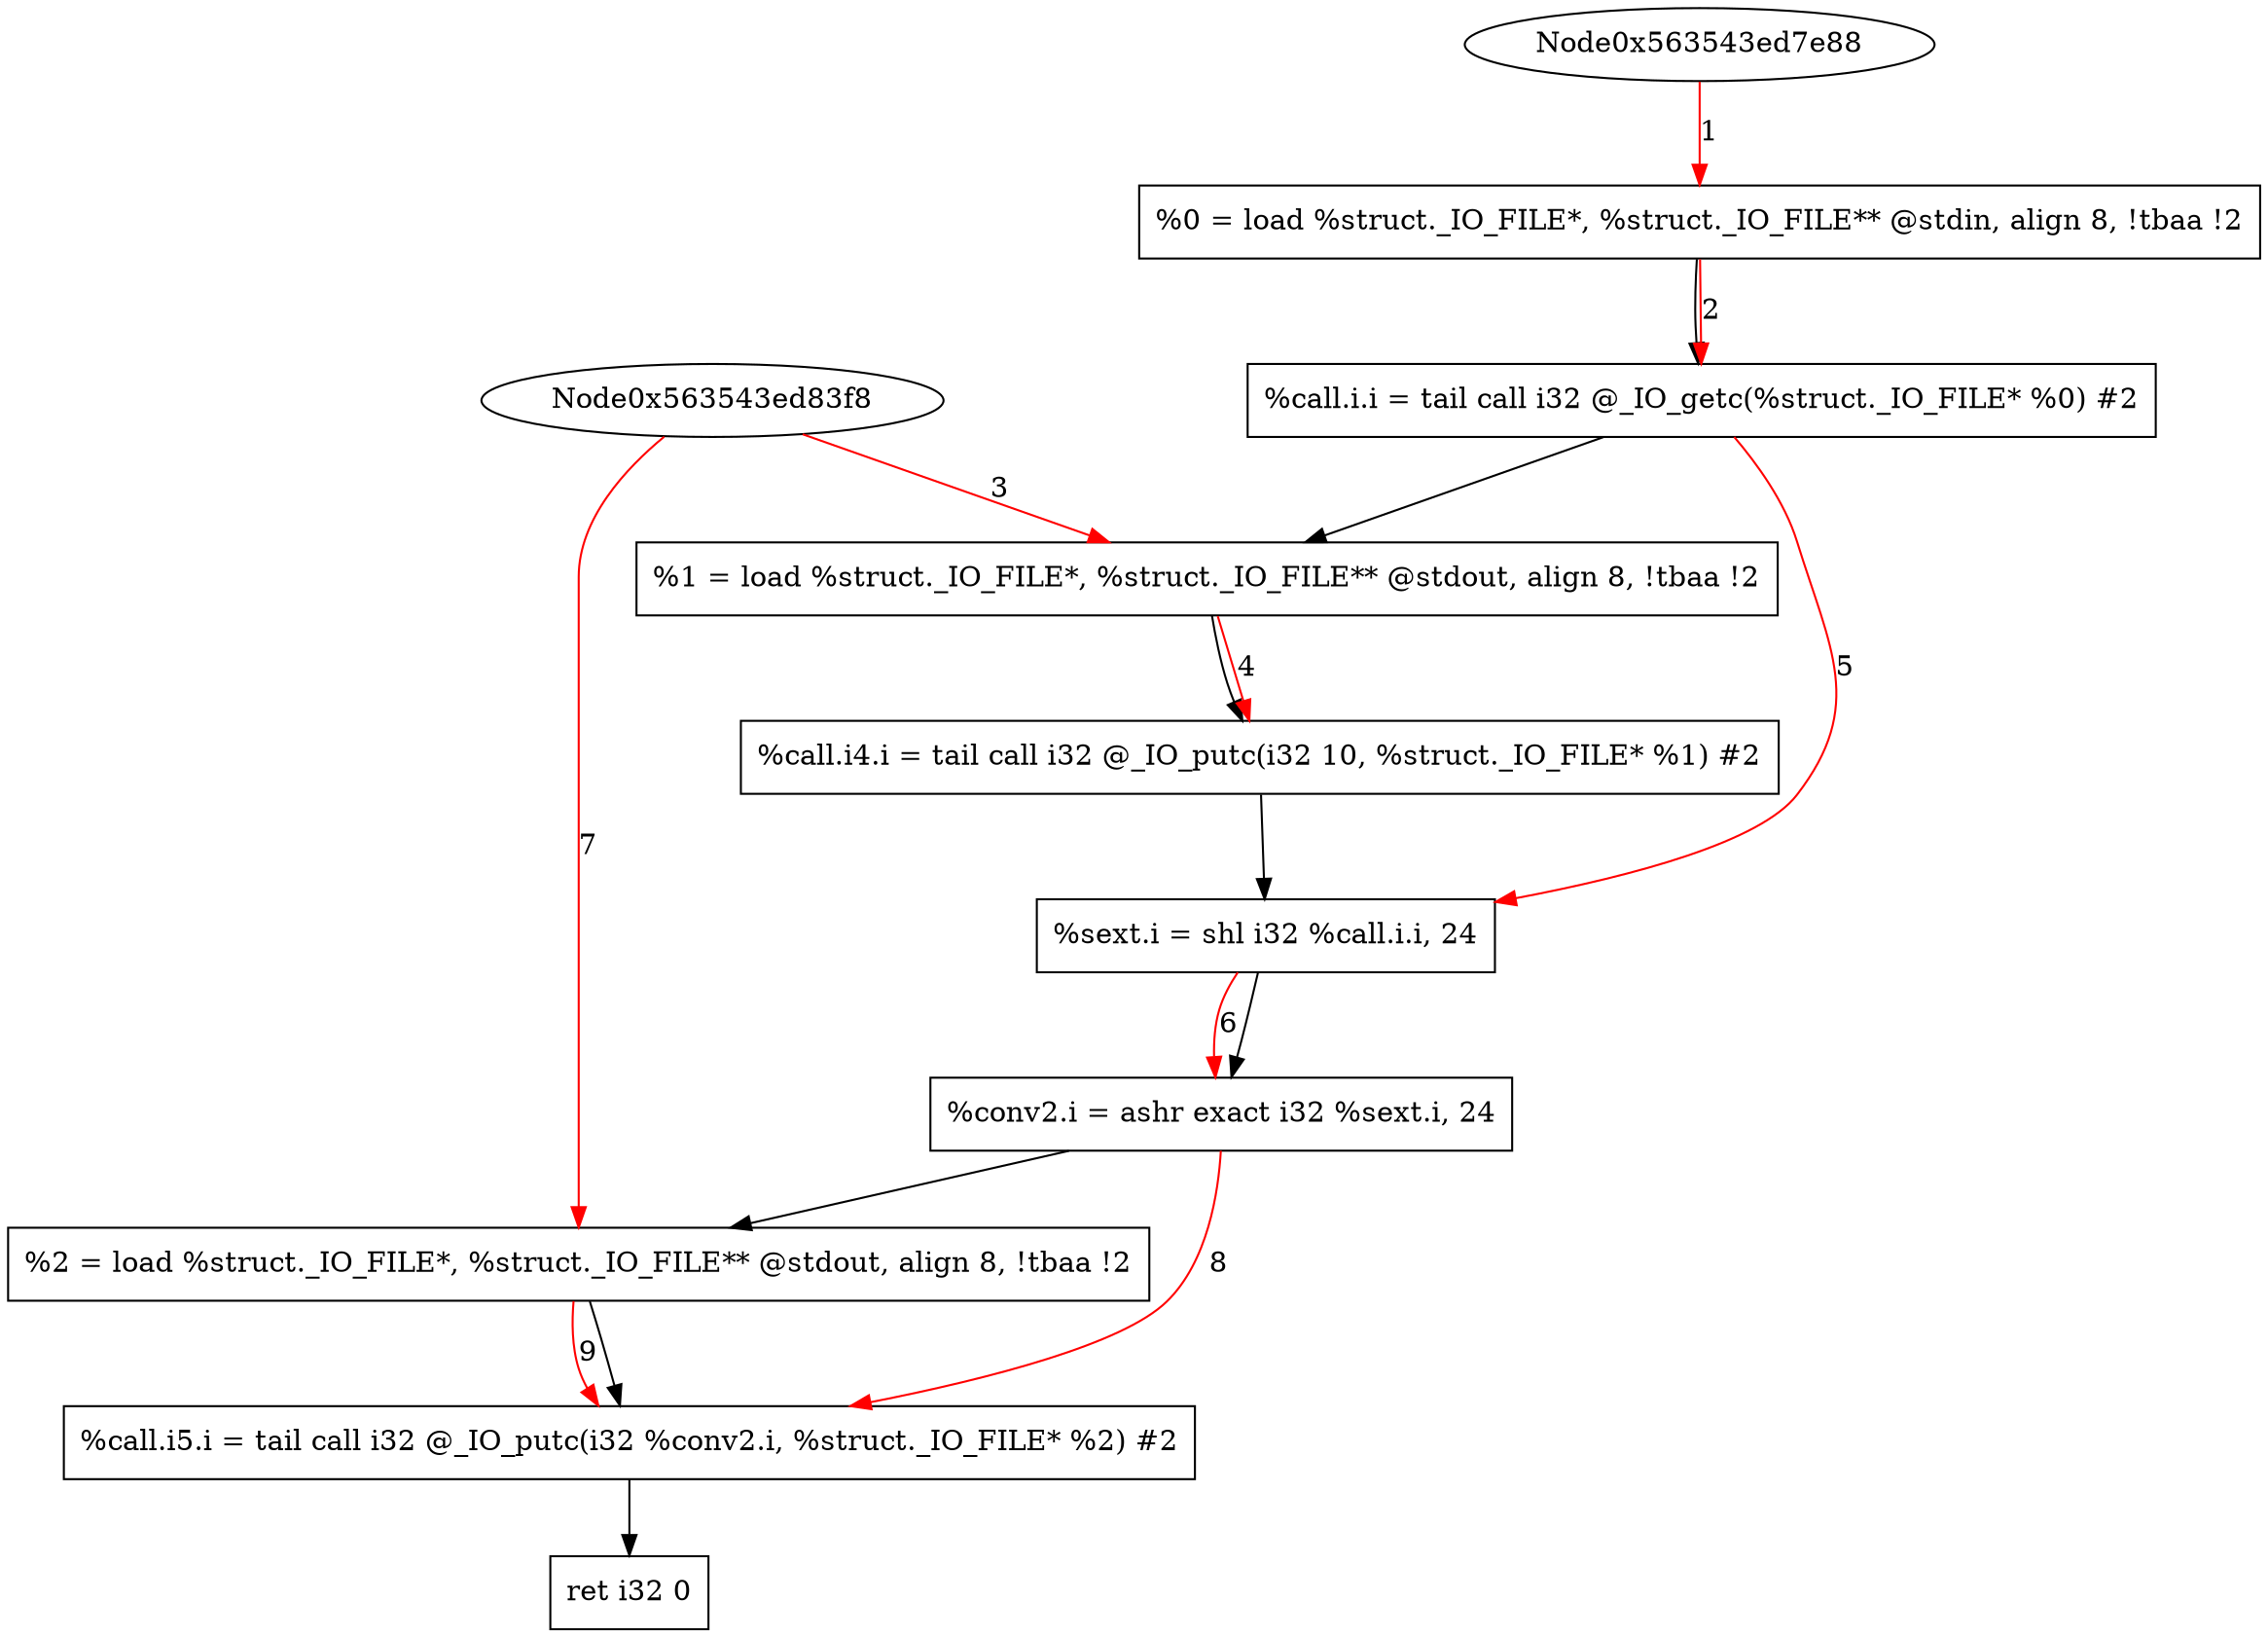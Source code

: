 digraph "CDFG for'main' function" {
	Node0x563543edaba8[shape=record, label="  %0 = load %struct._IO_FILE*, %struct._IO_FILE** @stdin, align 8, !tbaa !2"]
	Node0x563543edac80[shape=record, label="  %call.i.i = tail call i32 @_IO_getc(%struct._IO_FILE* %0) #2"]
	Node0x563543edad68[shape=record, label="  %1 = load %struct._IO_FILE*, %struct._IO_FILE** @stdout, align 8, !tbaa !2"]
	Node0x563543edae38[shape=record, label="  %call.i4.i = tail call i32 @_IO_putc(i32 10, %struct._IO_FILE* %1) #2"]
	Node0x563543edaf40[shape=record, label="  %sext.i = shl i32 %call.i.i, 24"]
	Node0x563543edafb0[shape=record, label="  %conv2.i = ashr exact i32 %sext.i, 24"]
	Node0x563543edb008[shape=record, label="  %2 = load %struct._IO_FILE*, %struct._IO_FILE** @stdout, align 8, !tbaa !2"]
	Node0x563543edb108[shape=record, label="  %call.i5.i = tail call i32 @_IO_putc(i32 %conv2.i, %struct._IO_FILE* %2) #2"]
	Node0x563543edb1f8[shape=record, label="  ret i32 0"]
	Node0x563543edaba8 -> Node0x563543edac80
	Node0x563543edac80 -> Node0x563543edad68
	Node0x563543edad68 -> Node0x563543edae38
	Node0x563543edae38 -> Node0x563543edaf40
	Node0x563543edaf40 -> Node0x563543edafb0
	Node0x563543edafb0 -> Node0x563543edb008
	Node0x563543edb008 -> Node0x563543edb108
	Node0x563543edb108 -> Node0x563543edb1f8
edge [color=red]
	Node0x563543ed7e88 -> Node0x563543edaba8[label="1"]
	Node0x563543edaba8 -> Node0x563543edac80[label="2"]
	Node0x563543ed83f8 -> Node0x563543edad68[label="3"]
	Node0x563543edad68 -> Node0x563543edae38[label="4"]
	Node0x563543edac80 -> Node0x563543edaf40[label="5"]
	Node0x563543edaf40 -> Node0x563543edafb0[label="6"]
	Node0x563543ed83f8 -> Node0x563543edb008[label="7"]
	Node0x563543edafb0 -> Node0x563543edb108[label="8"]
	Node0x563543edb008 -> Node0x563543edb108[label="9"]
}
